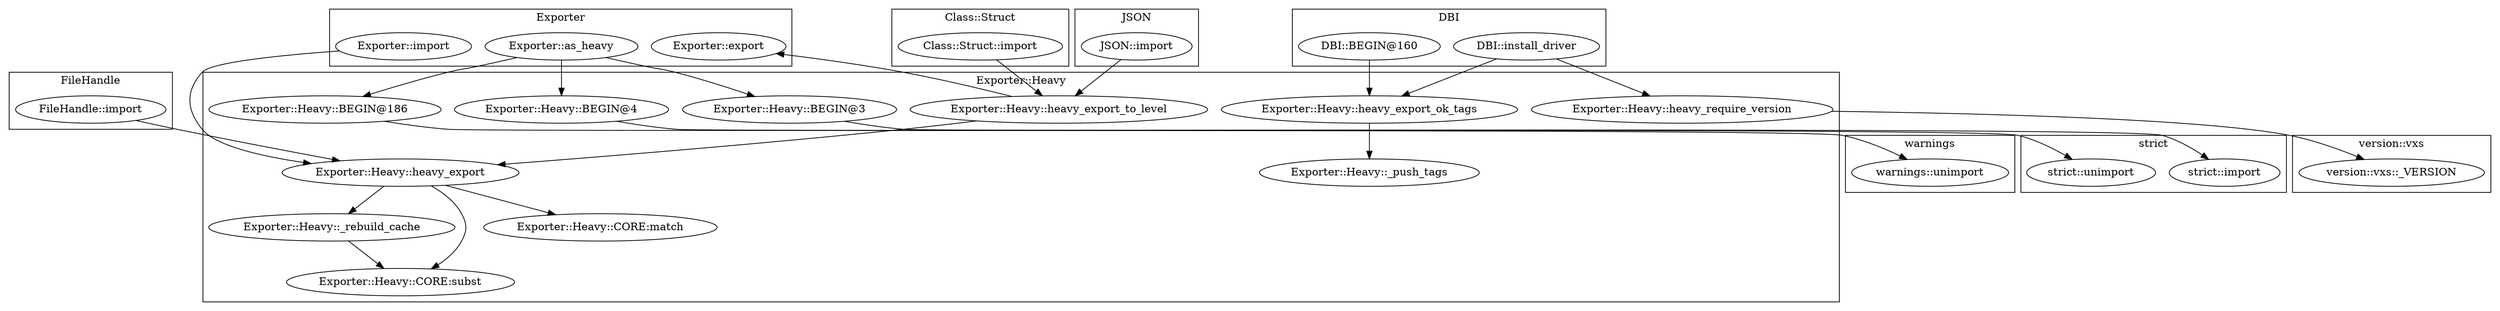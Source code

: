 digraph {
graph [overlap=false]
subgraph cluster_DBI {
	label="DBI";
	"DBI::install_driver";
	"DBI::BEGIN@160";
}
subgraph cluster_warnings {
	label="warnings";
	"warnings::unimport";
}
subgraph cluster_strict {
	label="strict";
	"strict::import";
	"strict::unimport";
}
subgraph cluster_FileHandle {
	label="FileHandle";
	"FileHandle::import";
}
subgraph cluster_Exporter_Heavy {
	label="Exporter::Heavy";
	"Exporter::Heavy::_push_tags";
	"Exporter::Heavy::_rebuild_cache";
	"Exporter::Heavy::BEGIN@186";
	"Exporter::Heavy::CORE:subst";
	"Exporter::Heavy::heavy_export_ok_tags";
	"Exporter::Heavy::heavy_export_to_level";
	"Exporter::Heavy::BEGIN@4";
	"Exporter::Heavy::heavy_require_version";
	"Exporter::Heavy::CORE:match";
	"Exporter::Heavy::heavy_export";
	"Exporter::Heavy::BEGIN@3";
}
subgraph cluster_Exporter {
	label="Exporter";
	"Exporter::import";
	"Exporter::as_heavy";
	"Exporter::export";
}
subgraph cluster_Class_Struct {
	label="Class::Struct";
	"Class::Struct::import";
}
subgraph cluster_version_vxs {
	label="version::vxs";
	"version::vxs::_VERSION";
}
subgraph cluster_JSON {
	label="JSON";
	"JSON::import";
}
"Exporter::Heavy::heavy_export" -> "Exporter::Heavy::CORE:match";
"Exporter::Heavy::heavy_export" -> "Exporter::Heavy::_rebuild_cache";
"Exporter::Heavy::BEGIN@186" -> "warnings::unimport";
"DBI::install_driver" -> "Exporter::Heavy::heavy_export_ok_tags";
"DBI::BEGIN@160" -> "Exporter::Heavy::heavy_export_ok_tags";
"Exporter::Heavy::BEGIN@4" -> "strict::unimport";
"Exporter::Heavy::heavy_export_to_level" -> "Exporter::export";
"Exporter::Heavy::heavy_require_version" -> "version::vxs::_VERSION";
"Exporter::Heavy::heavy_export_ok_tags" -> "Exporter::Heavy::_push_tags";
"Exporter::as_heavy" -> "Exporter::Heavy::BEGIN@4";
"DBI::install_driver" -> "Exporter::Heavy::heavy_require_version";
"Class::Struct::import" -> "Exporter::Heavy::heavy_export_to_level";
"JSON::import" -> "Exporter::Heavy::heavy_export_to_level";
"Exporter::Heavy::_rebuild_cache" -> "Exporter::Heavy::CORE:subst";
"Exporter::Heavy::heavy_export" -> "Exporter::Heavy::CORE:subst";
"Exporter::import" -> "Exporter::Heavy::heavy_export";
"FileHandle::import" -> "Exporter::Heavy::heavy_export";
"Exporter::Heavy::heavy_export_to_level" -> "Exporter::Heavy::heavy_export";
"Exporter::as_heavy" -> "Exporter::Heavy::BEGIN@186";
"Exporter::Heavy::BEGIN@3" -> "strict::import";
"Exporter::as_heavy" -> "Exporter::Heavy::BEGIN@3";
}
